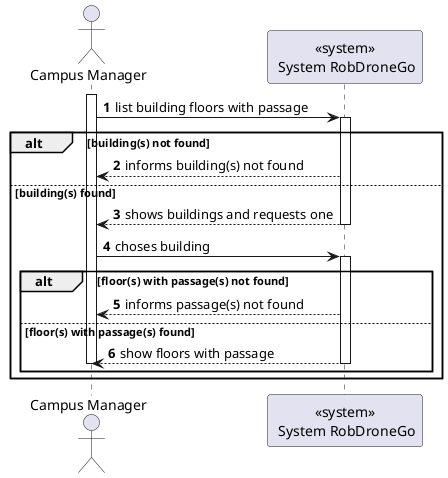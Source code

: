 @startuml
autonumber

actor "Campus Manager" as usr

participant "<<system>>\n System RobDroneGo" as sys

activate usr
    usr -> sys : list building floors with passage
   activate sys
       alt building(s) not found
               sys --> usr : informs building(s) not found
           else building(s) found
               sys --> usr : shows buildings and requests one
           deactivate sys

    usr -> sys : choses building
    activate sys
    alt floor(s) with passage(s) not found
                sys --> usr: informs passage(s) not found
            else floor(s) with passage(s) found

        sys --> usr : show floors with passage
    deactivate sys
deactivate usr
end
end
@enduml
